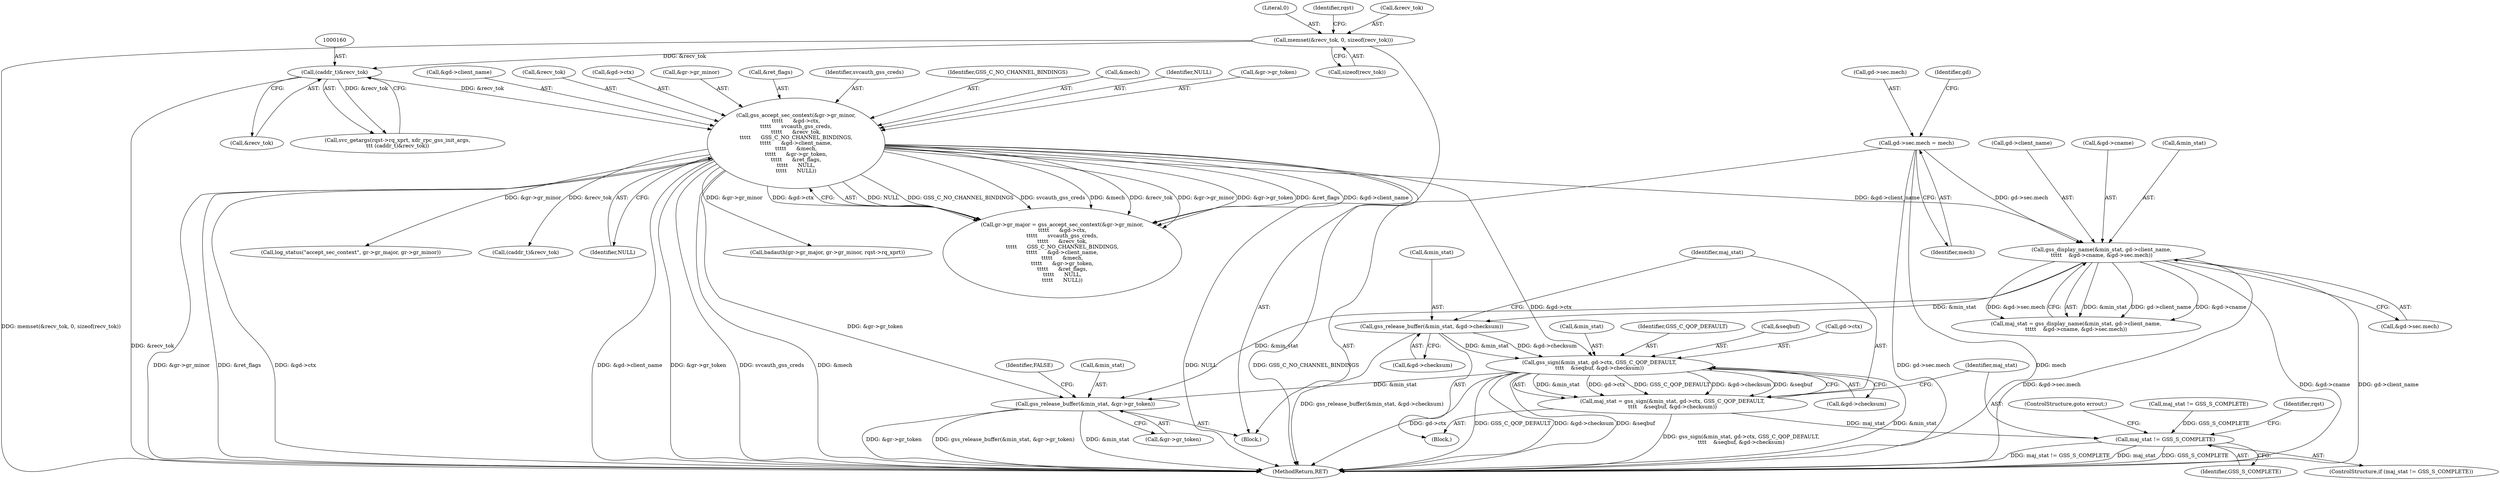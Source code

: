 digraph "0_krb5_5bb8a6b9c9eb8dd22bc9526751610aaa255ead9c_0@pointer" {
"1000395" [label="(Call,gss_sign(&min_stat, gd->ctx, GSS_C_QOP_DEFAULT,\n\t\t\t\t    &seqbuf, &gd->checksum))"];
"1000386" [label="(Call,gss_release_buffer(&min_stat, &gd->checksum))"];
"1000318" [label="(Call,gss_display_name(&min_stat, gd->client_name,\n\t\t\t\t\t    &gd->cname, &gd->sec.mech))"];
"1000169" [label="(Call,gss_accept_sec_context(&gr->gr_minor,\n\t\t\t\t\t      &gd->ctx,\n\t\t\t\t\t      svcauth_gss_creds,\n\t\t\t\t\t      &recv_tok,\n\t\t\t\t\t      GSS_C_NO_CHANNEL_BINDINGS,\n\t\t\t\t\t      &gd->client_name,\n\t\t\t\t\t      &mech,\n\t\t\t\t\t      &gr->gr_token,\n\t\t\t\t\t      &ret_flags,\n\t\t\t\t\t      NULL,\n\t\t\t\t\t      NULL))"];
"1000159" [label="(Call,(caddr_t)&recv_tok)"];
"1000146" [label="(Call,memset(&recv_tok, 0, sizeof(recv_tok)))"];
"1000266" [label="(Call,gd->sec.mech = mech)"];
"1000393" [label="(Call,maj_stat = gss_sign(&min_stat, gd->ctx, GSS_C_QOP_DEFAULT,\n\t\t\t\t    &seqbuf, &gd->checksum))"];
"1000409" [label="(Call,maj_stat != GSS_S_COMPLETE)"];
"1000452" [label="(Call,gss_release_buffer(&min_stat, &gr->gr_token))"];
"1000205" [label="(Call,log_status(\"accept_sec_context\", gr->gr_major, gr->gr_minor))"];
"1000154" [label="(Call,svc_getargs(rqst->rq_xprt, xdr_rpc_gss_init_args,\n\t\t\t (caddr_t)&recv_tok))"];
"1000418" [label="(Identifier,rqst)"];
"1000201" [label="(Call,(caddr_t)&recv_tok)"];
"1000195" [label="(Identifier,NULL)"];
"1000316" [label="(Call,maj_stat = gss_display_name(&min_stat, gd->client_name,\n\t\t\t\t\t    &gd->cname, &gd->sec.mech))"];
"1000309" [label="(Block,)"];
"1000401" [label="(Identifier,GSS_C_QOP_DEFAULT)"];
"1000321" [label="(Call,gd->client_name)"];
"1000182" [label="(Call,&gd->client_name)"];
"1000318" [label="(Call,gss_display_name(&min_stat, gd->client_name,\n\t\t\t\t\t    &gd->cname, &gd->sec.mech))"];
"1000387" [label="(Call,&min_stat)"];
"1000149" [label="(Literal,0)"];
"1000402" [label="(Call,&seqbuf)"];
"1000169" [label="(Call,gss_accept_sec_context(&gr->gr_minor,\n\t\t\t\t\t      &gd->ctx,\n\t\t\t\t\t      svcauth_gss_creds,\n\t\t\t\t\t      &recv_tok,\n\t\t\t\t\t      GSS_C_NO_CHANNEL_BINDINGS,\n\t\t\t\t\t      &gd->client_name,\n\t\t\t\t\t      &mech,\n\t\t\t\t\t      &gr->gr_token,\n\t\t\t\t\t      &ret_flags,\n\t\t\t\t\t      NULL,\n\t\t\t\t\t      NULL))"];
"1000179" [label="(Call,&recv_tok)"];
"1000394" [label="(Identifier,maj_stat)"];
"1000328" [label="(Call,&gd->sec.mech)"];
"1000395" [label="(Call,gss_sign(&min_stat, gd->ctx, GSS_C_QOP_DEFAULT,\n\t\t\t\t    &seqbuf, &gd->checksum))"];
"1000409" [label="(Call,maj_stat != GSS_S_COMPLETE)"];
"1000461" [label="(MethodReturn,RET)"];
"1000174" [label="(Call,&gd->ctx)"];
"1000226" [label="(Call,badauth(gr->gr_major, gr->gr_minor, rqst->rq_xprt))"];
"1000398" [label="(Call,gd->ctx)"];
"1000413" [label="(ControlStructure,goto errout;)"];
"1000170" [label="(Call,&gr->gr_minor)"];
"1000453" [label="(Call,&min_stat)"];
"1000389" [label="(Call,&gd->checksum)"];
"1000159" [label="(Call,(caddr_t)&recv_tok)"];
"1000192" [label="(Call,&ret_flags)"];
"1000408" [label="(ControlStructure,if (maj_stat != GSS_S_COMPLETE))"];
"1000411" [label="(Identifier,GSS_S_COMPLETE)"];
"1000178" [label="(Identifier,svcauth_gss_creds)"];
"1000181" [label="(Identifier,GSS_C_NO_CHANNEL_BINDINGS)"];
"1000161" [label="(Call,&recv_tok)"];
"1000324" [label="(Call,&gd->cname)"];
"1000267" [label="(Call,gd->sec.mech)"];
"1000186" [label="(Call,&mech)"];
"1000404" [label="(Call,&gd->checksum)"];
"1000410" [label="(Identifier,maj_stat)"];
"1000276" [label="(Identifier,gd)"];
"1000272" [label="(Identifier,mech)"];
"1000335" [label="(Call,maj_stat != GSS_S_COMPLETE)"];
"1000107" [label="(Block,)"];
"1000150" [label="(Call,sizeof(recv_tok))"];
"1000396" [label="(Call,&min_stat)"];
"1000386" [label="(Call,gss_release_buffer(&min_stat, &gd->checksum))"];
"1000165" [label="(Call,gr->gr_major = gss_accept_sec_context(&gr->gr_minor,\n\t\t\t\t\t      &gd->ctx,\n\t\t\t\t\t      svcauth_gss_creds,\n\t\t\t\t\t      &recv_tok,\n\t\t\t\t\t      GSS_C_NO_CHANNEL_BINDINGS,\n\t\t\t\t\t      &gd->client_name,\n\t\t\t\t\t      &mech,\n\t\t\t\t\t      &gr->gr_token,\n\t\t\t\t\t      &ret_flags,\n\t\t\t\t\t      NULL,\n\t\t\t\t\t      NULL))"];
"1000455" [label="(Call,&gr->gr_token)"];
"1000146" [label="(Call,memset(&recv_tok, 0, sizeof(recv_tok)))"];
"1000319" [label="(Call,&min_stat)"];
"1000460" [label="(Identifier,FALSE)"];
"1000156" [label="(Identifier,rqst)"];
"1000393" [label="(Call,maj_stat = gss_sign(&min_stat, gd->ctx, GSS_C_QOP_DEFAULT,\n\t\t\t\t    &seqbuf, &gd->checksum))"];
"1000194" [label="(Identifier,NULL)"];
"1000266" [label="(Call,gd->sec.mech = mech)"];
"1000147" [label="(Call,&recv_tok)"];
"1000188" [label="(Call,&gr->gr_token)"];
"1000452" [label="(Call,gss_release_buffer(&min_stat, &gr->gr_token))"];
"1000395" -> "1000393"  [label="AST: "];
"1000395" -> "1000404"  [label="CFG: "];
"1000396" -> "1000395"  [label="AST: "];
"1000398" -> "1000395"  [label="AST: "];
"1000401" -> "1000395"  [label="AST: "];
"1000402" -> "1000395"  [label="AST: "];
"1000404" -> "1000395"  [label="AST: "];
"1000393" -> "1000395"  [label="CFG: "];
"1000395" -> "1000461"  [label="DDG: &min_stat"];
"1000395" -> "1000461"  [label="DDG: gd->ctx"];
"1000395" -> "1000461"  [label="DDG: GSS_C_QOP_DEFAULT"];
"1000395" -> "1000461"  [label="DDG: &gd->checksum"];
"1000395" -> "1000461"  [label="DDG: &seqbuf"];
"1000395" -> "1000393"  [label="DDG: &min_stat"];
"1000395" -> "1000393"  [label="DDG: gd->ctx"];
"1000395" -> "1000393"  [label="DDG: GSS_C_QOP_DEFAULT"];
"1000395" -> "1000393"  [label="DDG: &gd->checksum"];
"1000395" -> "1000393"  [label="DDG: &seqbuf"];
"1000386" -> "1000395"  [label="DDG: &min_stat"];
"1000386" -> "1000395"  [label="DDG: &gd->checksum"];
"1000169" -> "1000395"  [label="DDG: &gd->ctx"];
"1000395" -> "1000452"  [label="DDG: &min_stat"];
"1000386" -> "1000309"  [label="AST: "];
"1000386" -> "1000389"  [label="CFG: "];
"1000387" -> "1000386"  [label="AST: "];
"1000389" -> "1000386"  [label="AST: "];
"1000394" -> "1000386"  [label="CFG: "];
"1000386" -> "1000461"  [label="DDG: gss_release_buffer(&min_stat, &gd->checksum)"];
"1000318" -> "1000386"  [label="DDG: &min_stat"];
"1000318" -> "1000316"  [label="AST: "];
"1000318" -> "1000328"  [label="CFG: "];
"1000319" -> "1000318"  [label="AST: "];
"1000321" -> "1000318"  [label="AST: "];
"1000324" -> "1000318"  [label="AST: "];
"1000328" -> "1000318"  [label="AST: "];
"1000316" -> "1000318"  [label="CFG: "];
"1000318" -> "1000461"  [label="DDG: &gd->sec.mech"];
"1000318" -> "1000461"  [label="DDG: &gd->cname"];
"1000318" -> "1000461"  [label="DDG: gd->client_name"];
"1000318" -> "1000316"  [label="DDG: &min_stat"];
"1000318" -> "1000316"  [label="DDG: gd->client_name"];
"1000318" -> "1000316"  [label="DDG: &gd->cname"];
"1000318" -> "1000316"  [label="DDG: &gd->sec.mech"];
"1000169" -> "1000318"  [label="DDG: &gd->client_name"];
"1000266" -> "1000318"  [label="DDG: gd->sec.mech"];
"1000318" -> "1000452"  [label="DDG: &min_stat"];
"1000169" -> "1000165"  [label="AST: "];
"1000169" -> "1000195"  [label="CFG: "];
"1000170" -> "1000169"  [label="AST: "];
"1000174" -> "1000169"  [label="AST: "];
"1000178" -> "1000169"  [label="AST: "];
"1000179" -> "1000169"  [label="AST: "];
"1000181" -> "1000169"  [label="AST: "];
"1000182" -> "1000169"  [label="AST: "];
"1000186" -> "1000169"  [label="AST: "];
"1000188" -> "1000169"  [label="AST: "];
"1000192" -> "1000169"  [label="AST: "];
"1000194" -> "1000169"  [label="AST: "];
"1000195" -> "1000169"  [label="AST: "];
"1000165" -> "1000169"  [label="CFG: "];
"1000169" -> "1000461"  [label="DDG: &gd->client_name"];
"1000169" -> "1000461"  [label="DDG: &gr->gr_token"];
"1000169" -> "1000461"  [label="DDG: svcauth_gss_creds"];
"1000169" -> "1000461"  [label="DDG: &mech"];
"1000169" -> "1000461"  [label="DDG: NULL"];
"1000169" -> "1000461"  [label="DDG: GSS_C_NO_CHANNEL_BINDINGS"];
"1000169" -> "1000461"  [label="DDG: &gr->gr_minor"];
"1000169" -> "1000461"  [label="DDG: &ret_flags"];
"1000169" -> "1000461"  [label="DDG: &gd->ctx"];
"1000169" -> "1000165"  [label="DDG: NULL"];
"1000169" -> "1000165"  [label="DDG: GSS_C_NO_CHANNEL_BINDINGS"];
"1000169" -> "1000165"  [label="DDG: svcauth_gss_creds"];
"1000169" -> "1000165"  [label="DDG: &mech"];
"1000169" -> "1000165"  [label="DDG: &recv_tok"];
"1000169" -> "1000165"  [label="DDG: &gr->gr_minor"];
"1000169" -> "1000165"  [label="DDG: &gr->gr_token"];
"1000169" -> "1000165"  [label="DDG: &ret_flags"];
"1000169" -> "1000165"  [label="DDG: &gd->client_name"];
"1000169" -> "1000165"  [label="DDG: &gd->ctx"];
"1000159" -> "1000169"  [label="DDG: &recv_tok"];
"1000169" -> "1000201"  [label="DDG: &recv_tok"];
"1000169" -> "1000205"  [label="DDG: &gr->gr_minor"];
"1000169" -> "1000226"  [label="DDG: &gr->gr_minor"];
"1000169" -> "1000452"  [label="DDG: &gr->gr_token"];
"1000159" -> "1000154"  [label="AST: "];
"1000159" -> "1000161"  [label="CFG: "];
"1000160" -> "1000159"  [label="AST: "];
"1000161" -> "1000159"  [label="AST: "];
"1000154" -> "1000159"  [label="CFG: "];
"1000159" -> "1000461"  [label="DDG: &recv_tok"];
"1000159" -> "1000154"  [label="DDG: &recv_tok"];
"1000146" -> "1000159"  [label="DDG: &recv_tok"];
"1000146" -> "1000107"  [label="AST: "];
"1000146" -> "1000150"  [label="CFG: "];
"1000147" -> "1000146"  [label="AST: "];
"1000149" -> "1000146"  [label="AST: "];
"1000150" -> "1000146"  [label="AST: "];
"1000156" -> "1000146"  [label="CFG: "];
"1000146" -> "1000461"  [label="DDG: memset(&recv_tok, 0, sizeof(recv_tok))"];
"1000266" -> "1000107"  [label="AST: "];
"1000266" -> "1000272"  [label="CFG: "];
"1000267" -> "1000266"  [label="AST: "];
"1000272" -> "1000266"  [label="AST: "];
"1000276" -> "1000266"  [label="CFG: "];
"1000266" -> "1000461"  [label="DDG: gd->sec.mech"];
"1000266" -> "1000461"  [label="DDG: mech"];
"1000393" -> "1000309"  [label="AST: "];
"1000394" -> "1000393"  [label="AST: "];
"1000410" -> "1000393"  [label="CFG: "];
"1000393" -> "1000461"  [label="DDG: gss_sign(&min_stat, gd->ctx, GSS_C_QOP_DEFAULT,\n\t\t\t\t    &seqbuf, &gd->checksum)"];
"1000393" -> "1000409"  [label="DDG: maj_stat"];
"1000409" -> "1000408"  [label="AST: "];
"1000409" -> "1000411"  [label="CFG: "];
"1000410" -> "1000409"  [label="AST: "];
"1000411" -> "1000409"  [label="AST: "];
"1000413" -> "1000409"  [label="CFG: "];
"1000418" -> "1000409"  [label="CFG: "];
"1000409" -> "1000461"  [label="DDG: GSS_S_COMPLETE"];
"1000409" -> "1000461"  [label="DDG: maj_stat != GSS_S_COMPLETE"];
"1000409" -> "1000461"  [label="DDG: maj_stat"];
"1000335" -> "1000409"  [label="DDG: GSS_S_COMPLETE"];
"1000452" -> "1000107"  [label="AST: "];
"1000452" -> "1000455"  [label="CFG: "];
"1000453" -> "1000452"  [label="AST: "];
"1000455" -> "1000452"  [label="AST: "];
"1000460" -> "1000452"  [label="CFG: "];
"1000452" -> "1000461"  [label="DDG: &gr->gr_token"];
"1000452" -> "1000461"  [label="DDG: gss_release_buffer(&min_stat, &gr->gr_token)"];
"1000452" -> "1000461"  [label="DDG: &min_stat"];
}
